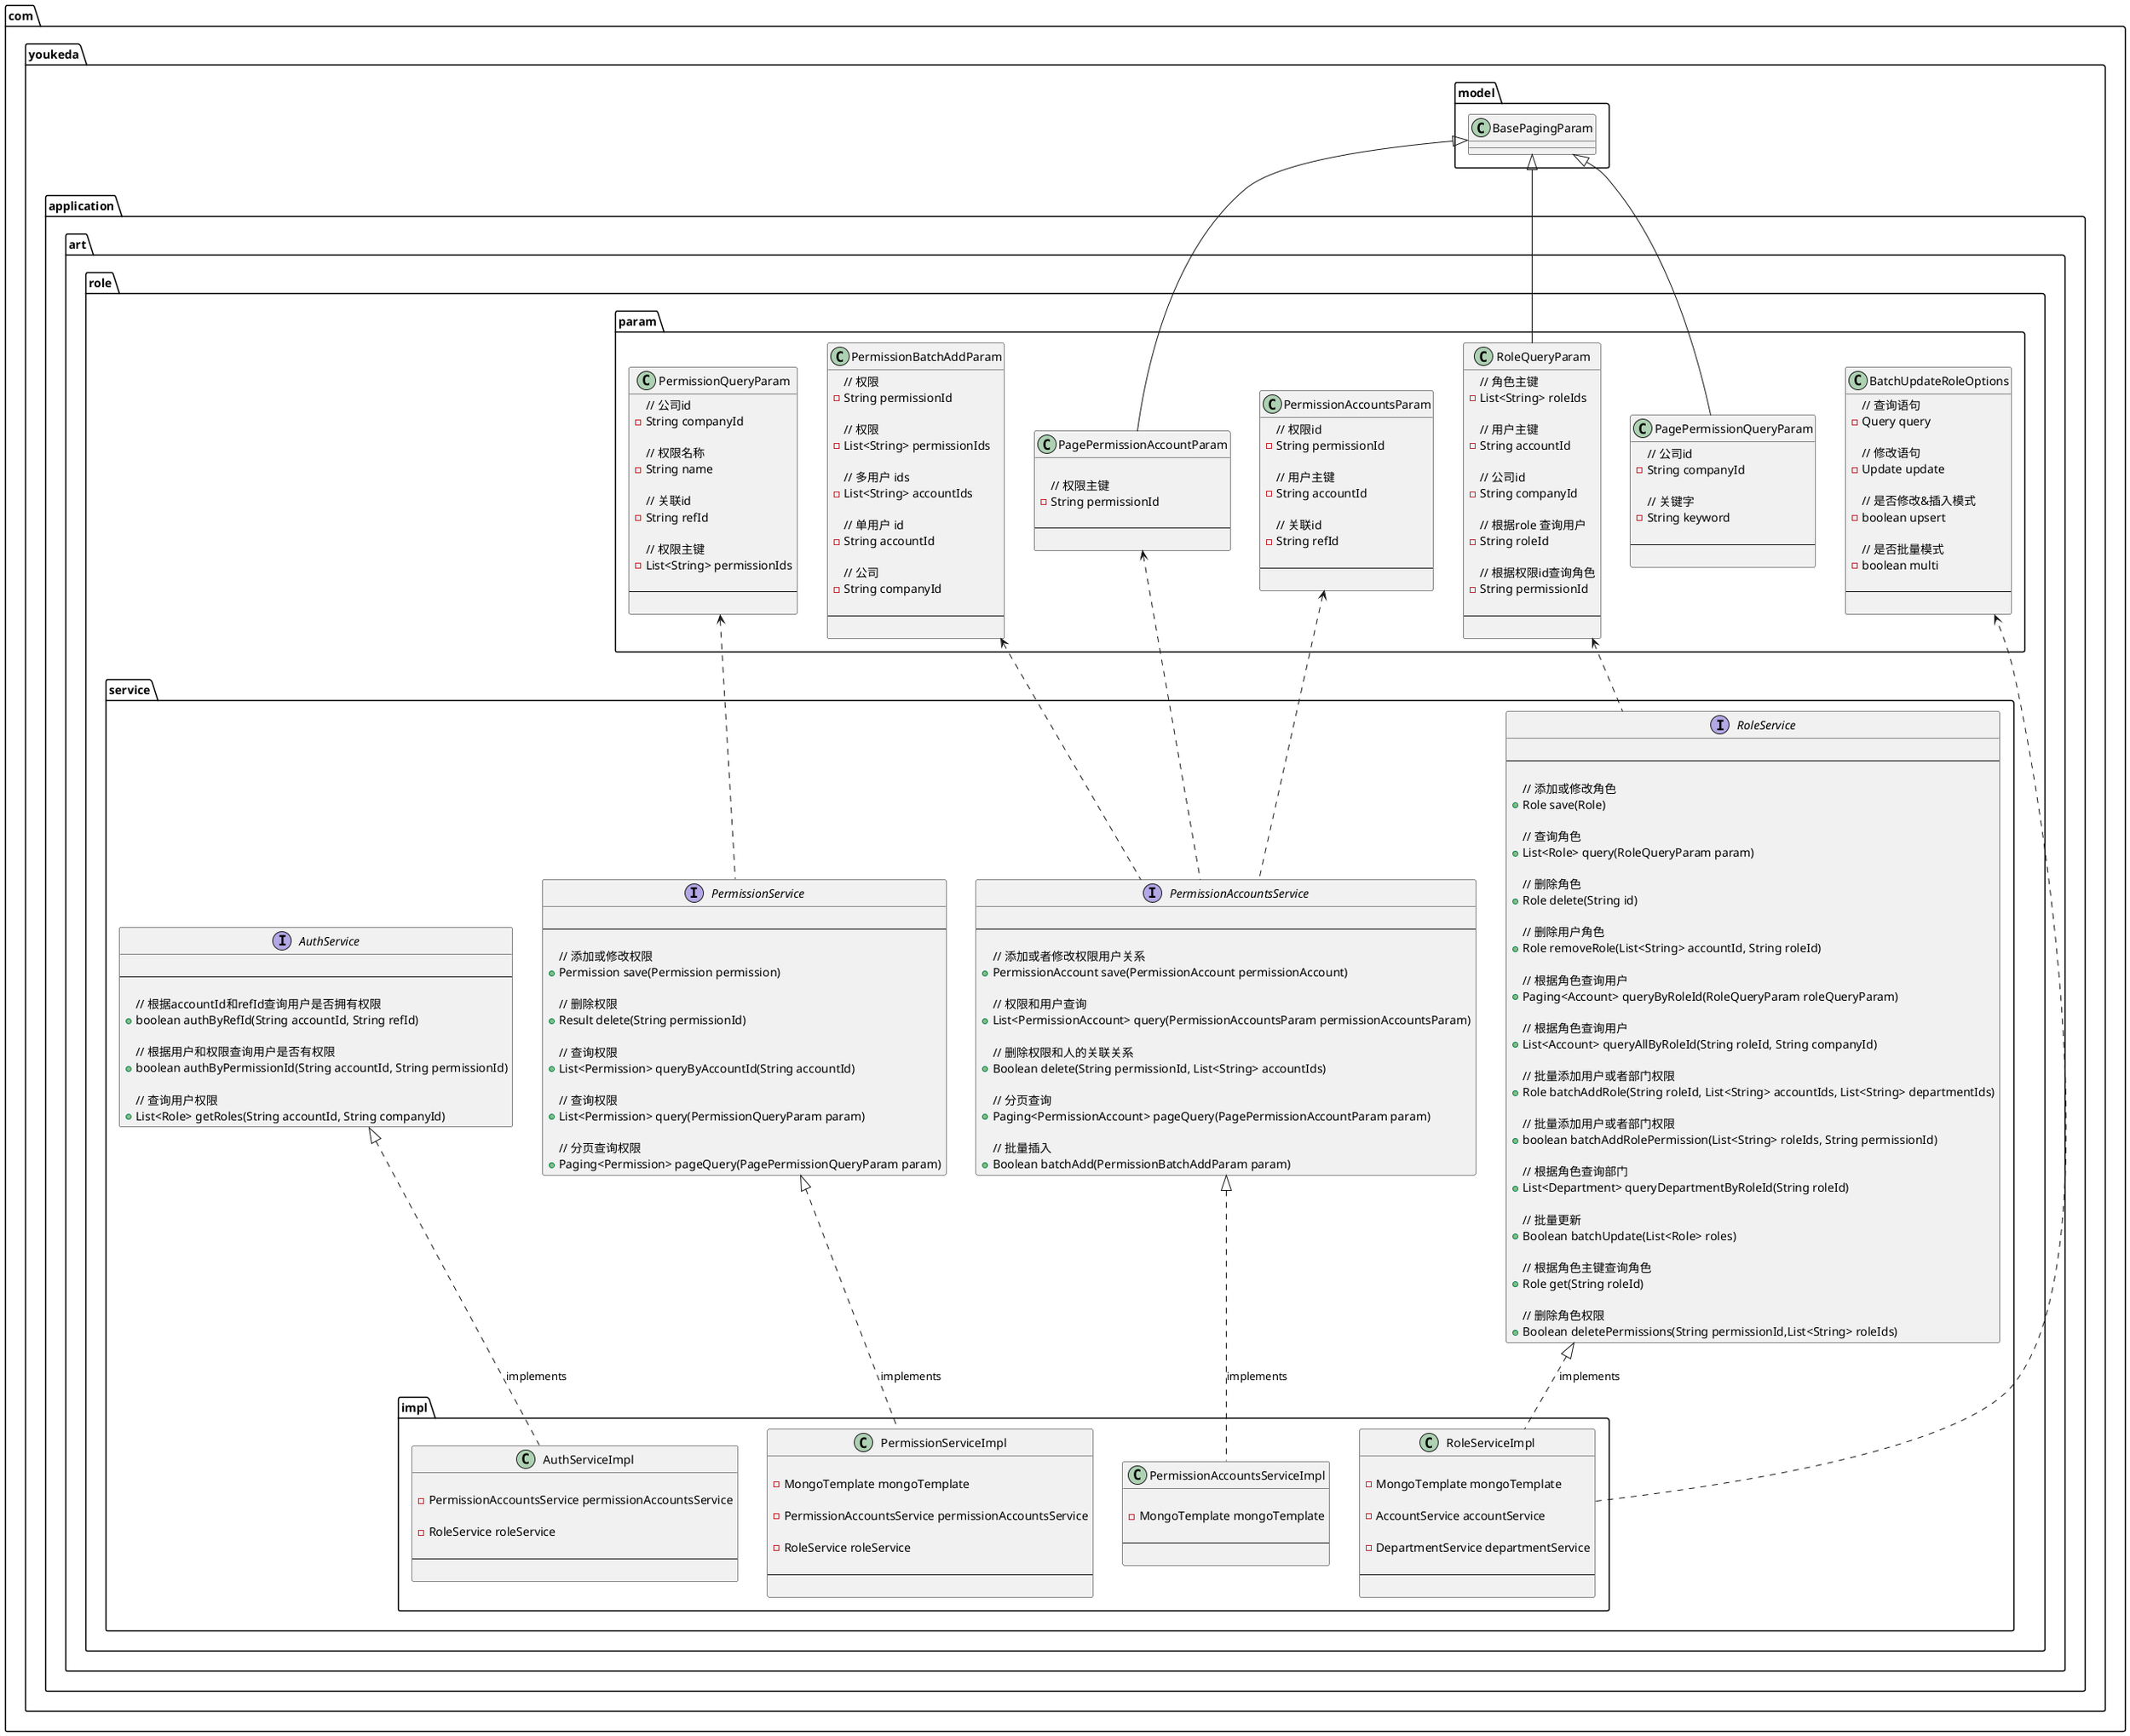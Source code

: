 @startuml

class com.youkeda.application.art.role.param.PagePermissionAccountParam {

// 权限主键
- String permissionId

----

}

class com.youkeda.application.art.role.param.RoleQueryParam {
// 角色主键
- List<String> roleIds

// 用户主键
- String accountId

// 公司id
- String companyId

// 根据role 查询用户
- String roleId

// 根据权限id查询角色
- String permissionId

----

}

class com.youkeda.application.art.role.param.PermissionAccountsParam {
// 权限id
- String permissionId

// 用户主键
- String accountId

// 关联id
- String refId

----

}

class com.youkeda.application.art.role.param.PermissionBatchAddParam {
// 权限
- String permissionId

// 权限
- List<String> permissionIds

// 多用户 ids
- List<String> accountIds

// 单用户 id
- String accountId

// 公司
- String companyId

----

}

class com.youkeda.application.art.role.param.PermissionQueryParam {
// 公司id
- String companyId

// 权限名称
- String name

// 关联id
- String refId

// 权限主键
- List<String> permissionIds

----

}

class com.youkeda.application.art.role.param.PagePermissionQueryParam {
// 公司id
- String companyId

// 关键字
- String keyword

----

}

class com.youkeda.application.art.role.param.BatchUpdateRoleOptions {
// 查询语句
- Query query

// 修改语句
- Update update

// 是否修改&插入模式
- boolean upsert

// 是否批量模式
- boolean multi

----

}

interface com.youkeda.application.art.role.service.AuthService {

----

// 根据accountId和refId查询用户是否拥有权限
+ boolean authByRefId(String accountId, String refId)

// 根据用户和权限查询用户是否有权限
+ boolean authByPermissionId(String accountId, String permissionId)

// 查询用户权限
+ List<Role> getRoles(String accountId, String companyId)
}

interface com.youkeda.application.art.role.service.PermissionService {

----

// 添加或修改权限
+ Permission save(Permission permission)

// 删除权限
+ Result delete(String permissionId)

// 查询权限
+ List<Permission> queryByAccountId(String accountId)

// 查询权限
+ List<Permission> query(PermissionQueryParam param)

// 分页查询权限
+ Paging<Permission> pageQuery(PagePermissionQueryParam param)
}

interface com.youkeda.application.art.role.service.PermissionAccountsService {

----

// 添加或者修改权限用户关系
+ PermissionAccount save(PermissionAccount permissionAccount)

// 权限和用户查询
+ List<PermissionAccount> query(PermissionAccountsParam permissionAccountsParam)

// 删除权限和人的关联关系
+ Boolean delete(String permissionId, List<String> accountIds)

// 分页查询
+ Paging<PermissionAccount> pageQuery(PagePermissionAccountParam param)

// 批量插入
+ Boolean batchAdd(PermissionBatchAddParam param)
}

interface com.youkeda.application.art.role.service.RoleService {

----

// 添加或修改角色
+ Role save(Role)

// 查询角色
+ List<Role> query(RoleQueryParam param)

// 删除角色
+ Role delete(String id)

// 删除用户角色
+ Role removeRole(List<String> accountId, String roleId)

// 根据角色查询用户
+ Paging<Account> queryByRoleId(RoleQueryParam roleQueryParam)

// 根据角色查询用户
+ List<Account> queryAllByRoleId(String roleId, String companyId)

// 批量添加用户或者部门权限
+ Role batchAddRole(String roleId, List<String> accountIds, List<String> departmentIds)

// 批量添加用户或者部门权限
+ boolean batchAddRolePermission(List<String> roleIds, String permissionId)

// 根据角色查询部门
+ List<Department> queryDepartmentByRoleId(String roleId)

// 批量更新
+ Boolean batchUpdate(List<Role> roles)

// 根据角色主键查询角色
+ Role get(String roleId)

// 删除角色权限
+ Boolean deletePermissions(String permissionId,List<String> roleIds)
}

class com.youkeda.application.art.role.service.impl.AuthServiceImpl {

- PermissionAccountsService permissionAccountsService

- RoleService roleService

----

}

class com.youkeda.application.art.role.service.impl.PermissionAccountsServiceImpl {

- MongoTemplate mongoTemplate

----

}

class com.youkeda.application.art.role.service.impl.PermissionServiceImpl {

- MongoTemplate mongoTemplate

- PermissionAccountsService permissionAccountsService

- RoleService roleService

----

}

class com.youkeda.application.art.role.service.impl.RoleServiceImpl {

- MongoTemplate mongoTemplate

- AccountService accountService

- DepartmentService departmentService

----

}

com.youkeda.model.BasePagingParam <|-down- com.youkeda.application.art.role.param.PagePermissionAccountParam
com.youkeda.model.BasePagingParam <|-down- com.youkeda.application.art.role.param.RoleQueryParam
com.youkeda.model.BasePagingParam <|-down- com.youkeda.application.art.role.param.PagePermissionQueryParam

com.youkeda.application.art.role.service.RoleService .up.> com.youkeda.application.art.role.param.RoleQueryParam

com.youkeda.application.art.role.service.PermissionAccountsService .up.> com.youkeda.application.art.role.param.PermissionAccountsParam
com.youkeda.application.art.role.service.PermissionAccountsService .up.> com.youkeda.application.art.role.param.PagePermissionAccountParam
com.youkeda.application.art.role.service.PermissionAccountsService .up.> com.youkeda.application.art.role.param.PermissionBatchAddParam

com.youkeda.application.art.role.service.PermissionService .up.> com.youkeda.application.art.role.param.PermissionQueryParam

com.youkeda.application.art.role.service.impl.AuthServiceImpl .up.|> com.youkeda.application.art.role.service.AuthService : implements
com.youkeda.application.art.role.service.impl.PermissionAccountsServiceImpl .up.|> com.youkeda.application.art.role.service.PermissionAccountsService : implements
com.youkeda.application.art.role.service.impl.PermissionServiceImpl .up.|> com.youkeda.application.art.role.service.PermissionService : implements
com.youkeda.application.art.role.service.impl.RoleServiceImpl .up.|> com.youkeda.application.art.role.service.RoleService : implements

com.youkeda.application.art.role.service.impl.RoleServiceImpl ..> com.youkeda.application.art.role.param.BatchUpdateRoleOptions
@enduml